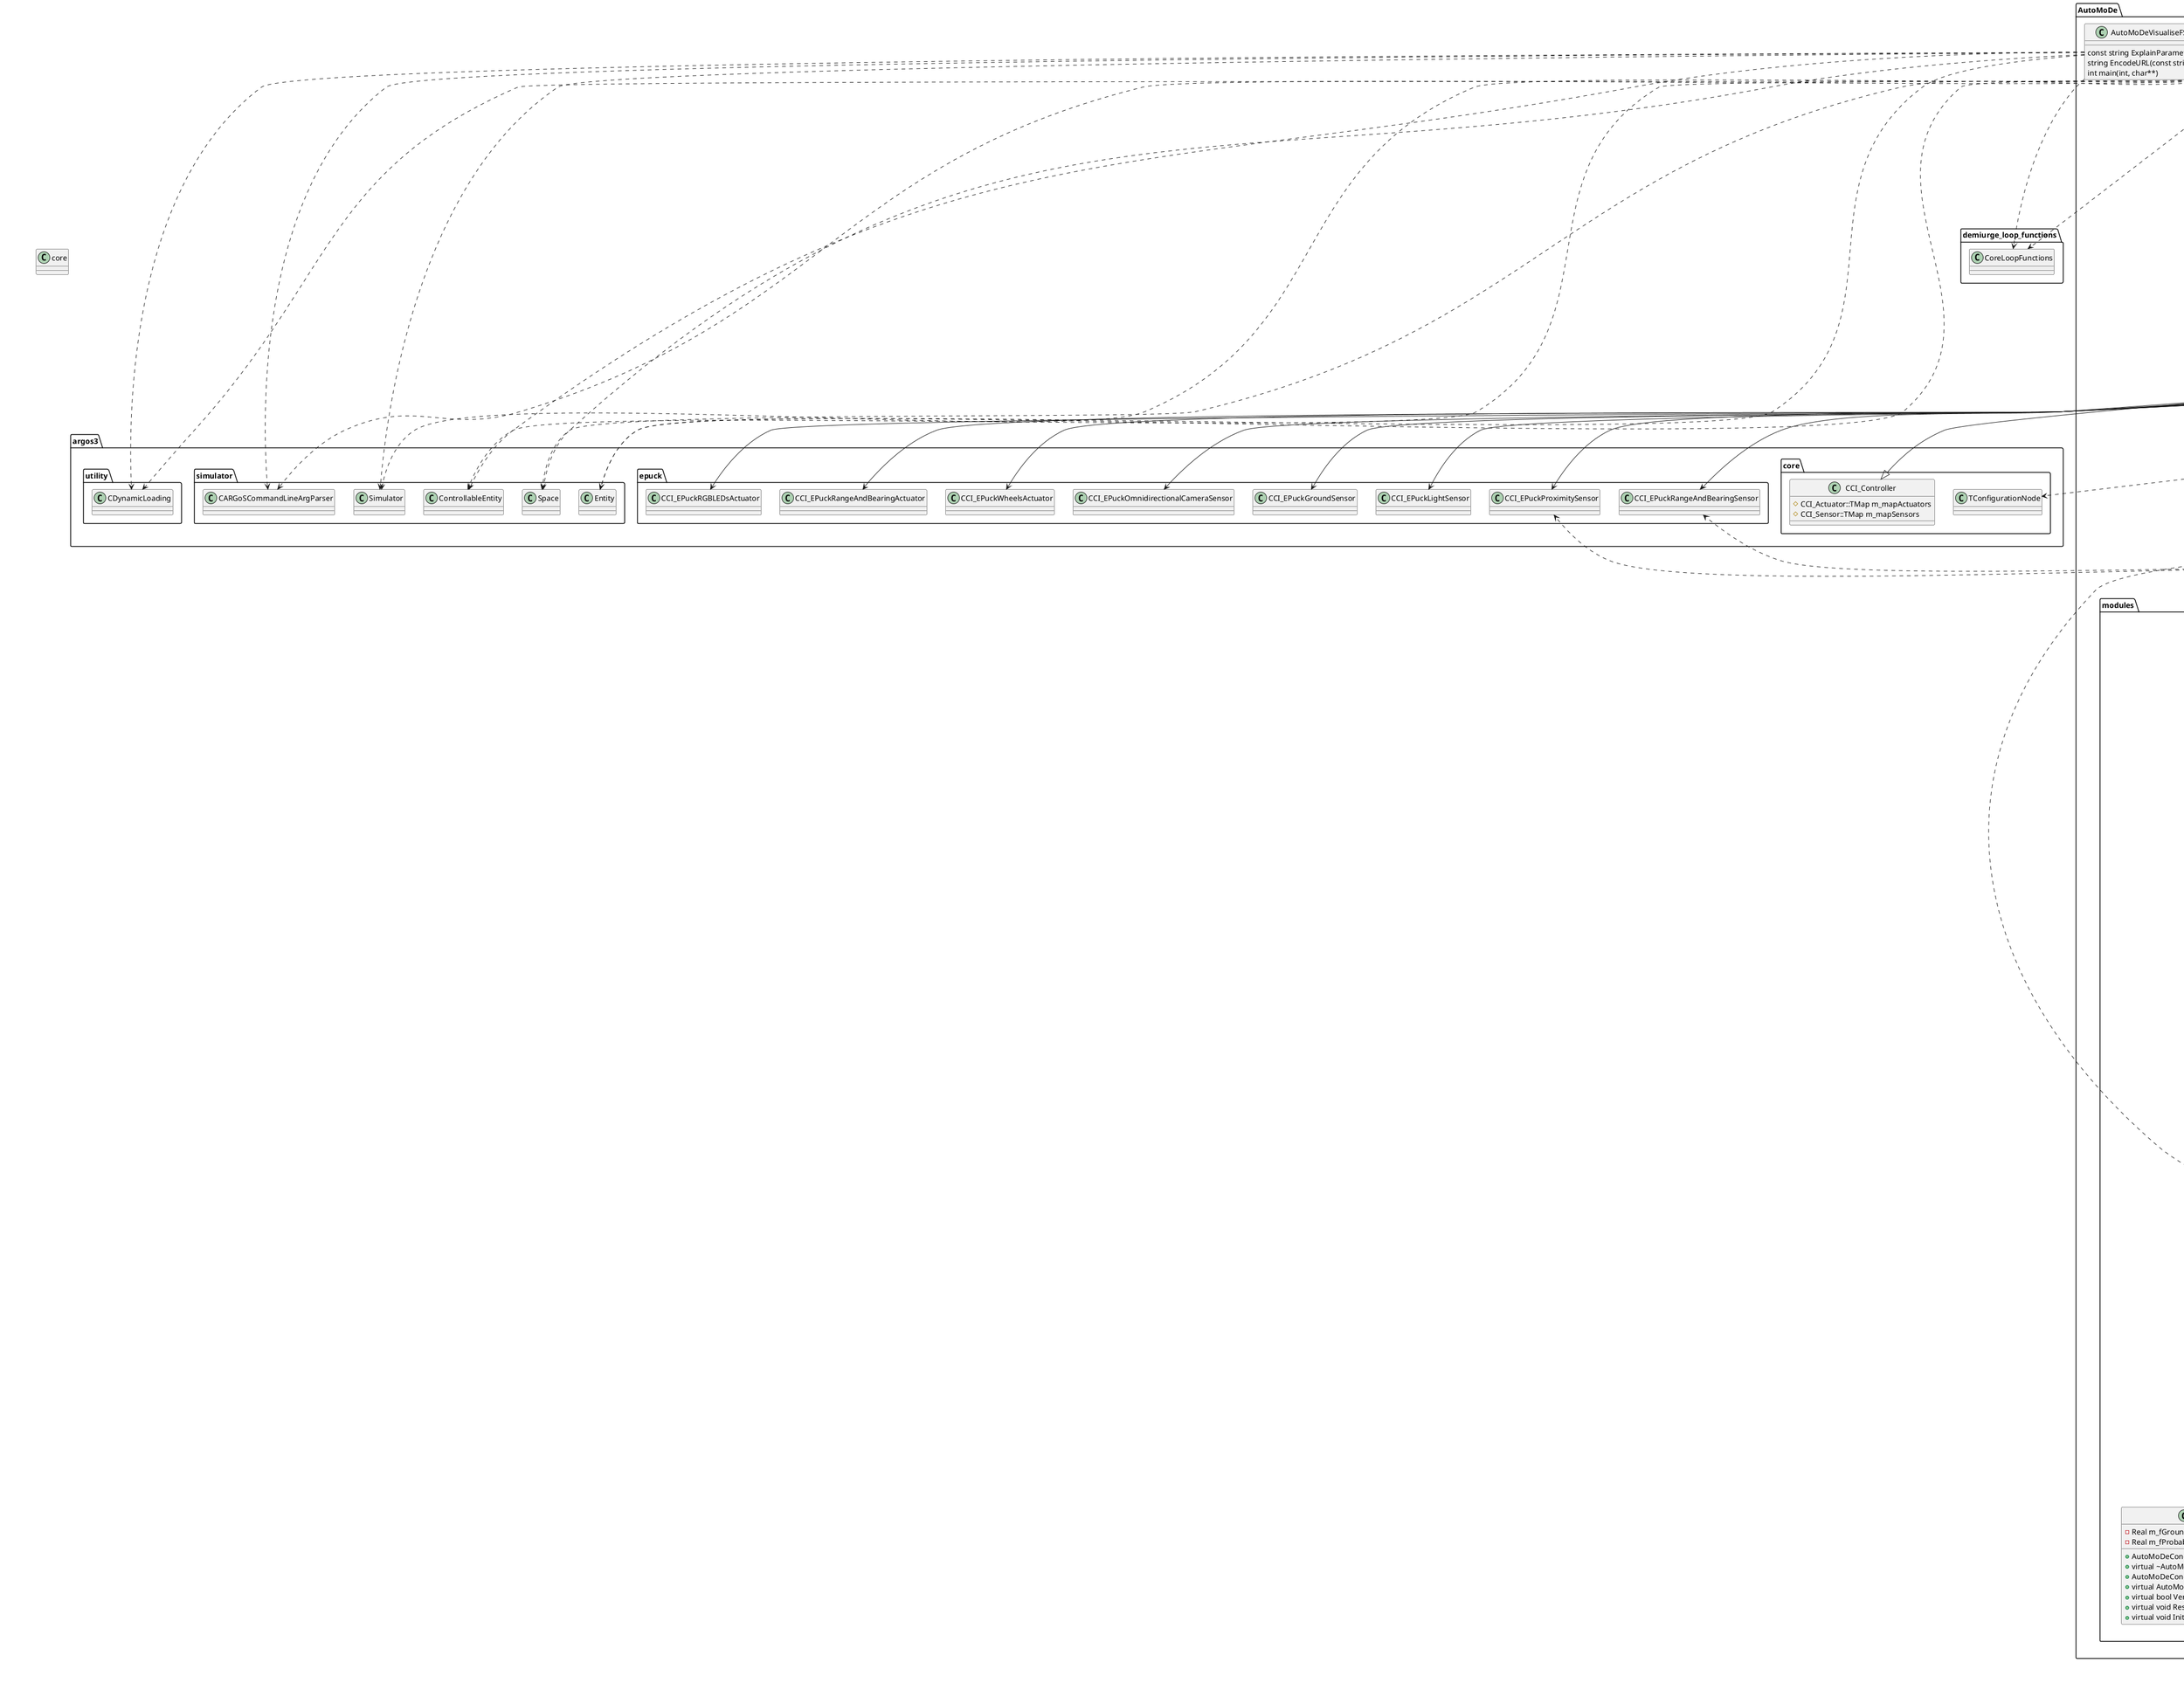 @startuml AutoMoDe

package AutoMoDe {
    package core {
class AutoMoDeController{
    +AutoMoDeController()
    +virtual ~AutoMoDeController()
	+virtual void Init(TConfigurationNode&)
    +virtual void ControlStep()
	+virtual void Reset()
	+virtual void Destroy()
	+void SetFiniteStateMachine(AutoMoDeFiniteStateMachine*)
    +void SetHistoryFlag(bool)
	-void InitializeActuation()
	-AutoMoDeFiniteStateMachine* m_pcFiniteStateMachine
    -EpuckDAO* m_pcRobotState
	-UInt32 m_unTimeStep
    -UInt32 m_unRobotID
    -string m_strFsmConfiguration
    -bool m_bMaintainHistory
	-bool m_bPrintReadableFsm
	-string m_strHistoryFolder
	-AutoMoDeFsmBuilder* m_pcFsmBuilder
	-CCI_EPuckWheelsActuator* m_pcWheelsActuator
	-CCI_EPuckRangeAndBearingActuator* m_pcRabActuator
	-CCI_EPuckRGBLEDsActuator* m_pcLEDsActuator
	-CCI_EPuckProximitySensor* m_pcProximitySensor
	-CCI_EPuckRangeAndBearingSensor* m_pcRabSensor
	-CCI_EPuckLightSensor* m_pcLightSensor
    -CCI_EPuckGroundSensor* m_pcGroundSensor
    -CCI_EPuckOmnidirectionalCameraSensor* m_pcCameraSensor
	-bool m_bFiniteStateMachineGiven
}
class AutoMoDeFiniteStateMachine{
	+AutoMoDeFiniteStateMachine()
	+virtual ~AutoMoDeFiniteStateMachine()
    +AutoMoDeFiniteStateMachine(const AutoMoDeFiniteStateMachine*)
    +void AddCondition(AutoMoDeCondition*)
    +void AddBehaviour(AutoMoDeBehaviour*)
    +void ControlStep()
    +void Init()
    +void Reset()
    +const string GetReadableFormat()			
    +void MaintainHistory()
    +const UInt32& GetCurrentBehaviourIndex() const
    +const UInt32& GetTimeStep() const
    +vector<AutoMoDeBehaviour*> GetBehaviours() const
    +vector<AutoMoDeCondition*> GetConditions() const
    +void SetRobotDAO(EpuckDAO*)
    +void SetHistoryFolder(const string&)
    -vector<AutoMoDeBehaviour*> m_vecBehaviours
    -vector<AutoMoDeCondition*> m_vecConditions
    -AutoMoDeBehaviour* m_pcCurrentBehaviour
    -vector<AutoMoDeCondition*> m_vecCurrentConditions
    -AutoMoDeFsmHistory* m_pcHistory
    -UInt32 m_unCurrentBehaviourIndex
    -bool m_bMaintainHistory
    -string m_strHistoryFolder
    -bool m_bEnteringNewState
    -UInt32 m_unTimeStep
    -map<AutoMoDeCondition*, bool> m_mapConditionsChecked
    -EpuckDAO* m_pcRobotDAO
    -vector<AutoMoDeCondition*> GetOutgoingConditions()
    -const string FillWithInitialState()
    -const string FillWithNonInitialStates()
    -const string FillWithConditions()
    -AutoMoDeFsmHistory* GetHistory() const
    -void ShareRobotDAO()
    -const bool GetMaintainHistoryFlag() const
    -const bool GetEnteringNewStateFlag() const
}
class AutoMoDeFsmBuilder {
    +AutoMoDeFsmBuilder()
    +AutoMoDeFiniteStateMachine* BuildFiniteStateMachine(vector<string>&)
    +AutoMoDeFiniteStateMachine* BuildFiniteStateMachine(const string&)
    +virtual ~AutoMoDeFsmBuilder()
    -void HandleState(AutoMoDeFiniteStateMachine*, vector<string>&)
    -void HandleTransition(vector<string>&, const UInt32&, const UInt32&)
    -const vector<UInt32> GetPossibleDestinationBehaviour(const UInt32&)
    -UInt32 m_unNumberStates
    -AutoMoDeFiniteStateMachine* cFiniteStateMachine
}

class AutoMoDeFsmHistory {
    +AutoMoDeFsmHistory(const string&)
    +AutoMoDeFsmHistory(AutoMoDeFsmHistory*)
    +virtual ~AutoMoDeFsmHistory()
    +void AddTimeStep(UInt32, AutoMoDeBehaviour*, map<AutoMoDeCondition*, bool>)
    +void AddTimeStep(UInt32, AutoMoDeBehaviour*)
    +void OpenFile()
    -string m_strPath
    -ofstream m_ofHistoryFile
    -const string& GetPath() const
}
    }

    package modules {
class AutoMoDeBehaviour{
    #bool m_bLocked
    #bool m_bOperational
    #map<string, Real> m_mapParameters
    #string m_parameterPath
    #string m_strLabel
    #UInt32 m_unIndex
    #UInt32 m_unIdentifier
    #EpuckDAO* m_pcRobotDAO
    +virtual ~AutoMoDeBehaviour()
    {abstract} +virtual void ControlStep()
    {abstract} +virtual void Reset()
    {abstract} +virtual void ResumeStep()
    {abstract} +virtual void Init()
    {abstract} +virtual AutoMoDeBehaviour* Clone()
    +const string GetDOTDescription()
    +void AddParameter(const string&, const Real&)
    +void SetParameterPath(const string&)
    +const Real& GetParameter(const string&)
    +const string GetParameterPath()
    +const map<string, Real> GetParameters()
    +void SetIndex(const UInt32&)
    +const UInt32& GetIndex() const
    +void SetIdentifier(const UInt32&)
    +const UInt32& GetIdentifier() const
    +const string& GetLabel() const
    +const bool IsLocked() const
    +const bool IsOperational() const
    +CVector2 ComputeWheelsVelocityFromVector(CVector2)
    +CVector2 SumProximityReadings(CCI_EPuckProximitySensor::TReadings)
    +virtual void SetRobotDAO(EpuckDAO*)
}

together {
class AutoMoDeBehaviourAntiPhototaxis{
    +AutoMoDeBehaviourAntiPhototaxis()
    +AutoMoDeBehaviourAntiPhototaxis(AutoMoDeBehaviourAntiPhototaxis*)
    +virtual ~AutoMoDeBehaviourAntiPhototaxis()
    +virtual void ControlStep()
    +virtual void Reset()
    +virtual void ResumeStep()
    +virtual void Init()
    +virtual AutoMoDeBehaviourAntiPhototaxis* Clone()
}

class AutoMoDeBehaviourPhototaxis{
    +AutoMoDeBehaviourPhototaxis()
    +AutoMoDeBehaviourPhototaxis(AutoMoDeBehaviourPhototaxis*)
    +virtual ~AutoMoDeBehaviourPhototaxis()
    +virtual void ControlStep()
    +virtual void Reset()
    +virtual void ResumeStep()
    +virtual void Init()
    +virtual AutoMoDeBehaviourPhototaxis* Clone()
}

class AutoMoDeBehaviourStop{
    +AutoMoDeBehaviourStop()
    +AutoMoDeBehaviourStop(AutoMoDeBehaviourStop*)
    +virtual ~AutoMoDeBehaviourStop()
    +virtual void ControlStep()
    +virtual void Reset()
    +virtual void ResumeStep()
    +virtual void Init()
    +virtual AutoMoDeBehaviourStop* Clone()
}

class AutoMoDeBehaviourAttraction{
    +AutoMoDeBehaviourAttraction()
    +AutoMoDeBehaviourAttraction(AutoMoDeBehaviourAttraction*)
    +virtual ~AutoMoDeBehaviourAttraction()
    +virtual void ControlStep()
    +virtual void Reset()
    +virtual void ResumeStep()
    +virtual void Init()
    +virtual AutoMoDeBehaviourAttraction* Clone()
    -UInt8 m_unAttractionParameter
}

class AutoMoDeBehaviourRepulsion{
    +AutoMoDeBehaviourRepulsion()
    +AutoMoDeBehaviourRepulsion(AutoMoDeBehaviourRepulsion*)
    +virtual ~AutoMoDeBehaviourRepulsion()
    +virtual void ControlStep()
    +virtual void Reset()
    +virtual void ResumeStep()
    +virtual void Init()
    +virtual AutoMoDeBehaviourRepulsion* Clone()
    -UInt8 m_unRepulsionParameter
}

class AutoMoDeBehaviourExploration{
    +AutoMoDeBehaviourExploration()
    +AutoMoDeBehaviourExploration(AutoMoDeBehaviourExploration*)
    +virtual ~AutoMoDeBehaviourExploration()
    +virtual void ControlStep()
    +virtual void Reset()
    +virtual void ResumeStep()
    +virtual void Init()
    +virtual AutoMoDeBehaviourExploration* Clone()
    -UInt8 m_unExplorationParameter
}
}

class AutoMoDeCondition {
    #map<string, Real> m_mapParameters
    #UInt32 m_unFromBehaviourIndex
    #UInt32 m_unToBehaviourIndex
    #string m_strLabel
    #UInt32 m_unIndex
    #UInt32 m_unIdentifier
    #EpuckDAO* m_pcRobotDAO
    +virtual ~AutoMoDeCondition()
    {abstract} +virtual bool Verify()
    {abstract} +virtual void Reset()
    {abstract} +virtual void Init()
    +const string GetDOTDescription()
    {abstract} +virtual AutoMoDeCondition* Clone()
    +void SetOriginAndExtremity(const UInt32&, const UInt32&)
    +void SetOrigin(const UInt32&)
    +void SetExtremity(const UInt32&)
    +void SetIndex(const UInt32&)
    +const UInt32& GetIndex() const
    +const UInt32& GetOrigin() const
    +const UInt32& GetExtremity() const
    +void SetIdentifier(const UInt32&)
    +const UInt32& GetIdentifier() const
    +void AddParameter(const string&, const Real&)
    +Real GetParameter(const string&)
    +map<string, Real> GetParameters() const
    +const string& GetLabel() const
    +void SetRobotDAO(EpuckDAO*)
    +bool EvaluateBernoulliProbability(const Real&) const
}

together {
class AutoMoDeConditionBlackFloor {
    +AutoMoDeConditionBlackFloor()
    +virtual ~AutoMoDeConditionBlackFloor()
    +AutoMoDeConditionBlackFloor(AutoMoDeConditionBlackFloor*)
    +virtual AutoMoDeConditionBlackFloor* Clone()
    +virtual bool Verify()
    +virtual void Reset()
    +virtual void Init()
    -Real m_fGroundThreshold
    -Real m_fProbability
}

class AutoMoDeConditionFixedProbability {
    +AutoMoDeConditionFixedProbability()
    +virtual ~AutoMoDeConditionFixedProbability()
    +AutoMoDeConditionFixedProbability(AutoMoDeConditionFixedProbability*)
    +virtual AutoMoDeConditionFixedProbability* Clone()
    +virtual bool Verify()
    +virtual void Reset()
    +virtual void Init()
    -Real m_fProbability
}

class AutoMoDeConditionGrayFloor {
    +AutoMoDeConditionGrayFloor()
    +virtual ~AutoMoDeConditionGrayFloor()
    +AutoMoDeConditionGrayFloor(AutoMoDeConditionGrayFloor*)
    +virtual AutoMoDeConditionGrayFloor* Clone()
    +virtual bool Verify()
    +virtual void Reset()
    +virtual void Init()
    -CRange<Real> m_fGroundThresholdRange
    -Real m_fProbability
}

class AutoMoDeConditionInvertedNeighborsCount {
    +AutoMoDeConditionInvertedNeighborsCount()
    +virtual ~AutoMoDeConditionInvertedNeighborsCount()
    +AutoMoDeConditionInvertedNeighborsCount(AutoMoDeConditionInvertedNeighborsCount*)
    +virtual AutoMoDeConditionInvertedNeighborsCount* Clone()
    +virtual bool Verify()
    +virtual void Reset()
    +virtual void Init()
    -Real m_fParameterEta
    -UInt8 m_unParameterXi
}

class AutoMoDeConditionNeighborsCount {
    +AutoMoDeConditionNeighborsCount()
    +virtual ~AutoMoDeConditionNeighborsCount()
    +AutoMoDeConditionNeighborsCount(AutoMoDeConditionNeighborsCount*)
    +virtual AutoMoDeConditionNeighborsCount* Clone()
    +virtual bool Verify()
    +virtual void Reset()
    +virtual void Init()
    -Real m_fParameterEta
    -UInt8 m_unParameterXi
}

class AutoMoDeConditionWhiteFloor {
    +AutoMoDeConditionWhiteFloor()
    +virtual ~AutoMoDeConditionWhiteFloor()
    +AutoMoDeConditionWhiteFloor(AutoMoDeConditionWhiteFloor*)
    +virtual AutoMoDeConditionWhiteFloor* Clone()
    +virtual bool Verify()
    +virtual void Reset()
    +virtual void Init()
    -Real m_fGroundThreshold
    -Real m_fProbability
}
    }
}

class AutoMoDeMain {
    const string ExplainParameters()
    int main(int, char**)
}

class AutoMoDeVisualiseFSM{
    const string ExplainParameters()
    string EncodeURL(const string&)
    int main(int, char**)
}

}

package argos3 {
    package argos3.core {
    class CCI_Controller{
        #CCI_Actuator::TMap m_mapActuators
        #CCI_Sensor::TMap m_mapSensors
    }
    class TConfigurationNode
    }

    package argos3.epuck {
    class CCI_EPuckWheelsActuator
    class CCI_EPuckRangeAndBearingActuator
    class CCI_EPuckRGBLEDsActuator
    class CCI_EPuckProximitySensor
    class CCI_EPuckRangeAndBearingSensor
    class CCI_EPuckLightSensor
    class CCI_EPuckGroundSensor
    class CCI_EPuckOmnidirectionalCameraSensor
    }

    package argos3.simulator {
    class Simulator
    class Space
    class Entity
    class ControllableEntity
    class CARGoSCommandLineArgParser
    }

    package argos3.utility {
        class CDynamicLoading
    }
}

package demiurge_epuck_dao {
    class EpuckDAO
    class ReferenceModel1Dot2
}

package demiurge_loop_functions {
    class CoreLoopFunctions
}

hide AutoMoDeFsmHistory

core -[hidden]--> modules
AutoMoDeBehaviour -[hidden]--> AutoMoDeCondition

CCI_Controller <|-- AutoMoDeController
AutoMoDeBehaviour <|-- AutoMoDeBehaviourAntiPhototaxis
AutoMoDeBehaviour <|-- AutoMoDeBehaviourPhototaxis
AutoMoDeBehaviour <|-- AutoMoDeBehaviourStop
AutoMoDeBehaviour <|-- AutoMoDeBehaviourExploration
AutoMoDeBehaviour <|-- AutoMoDeBehaviourAttraction
AutoMoDeBehaviour <|-- AutoMoDeBehaviourRepulsion
AutoMoDeCondition <|-- AutoMoDeConditionBlackFloor
AutoMoDeCondition <|-- AutoMoDeConditionFixedProbability
AutoMoDeCondition <|-- AutoMoDeConditionGrayFloor
AutoMoDeCondition <|-- AutoMoDeConditionInvertedNeighborsCount
AutoMoDeCondition <|-- AutoMoDeConditionNeighborsCount
AutoMoDeCondition <|-- AutoMoDeConditionWhiteFloor

EpuckDAO <|-- ReferenceModel1Dot2

AutoMoDeController --> AutoMoDeFiniteStateMachine
AutoMoDeController --> EpuckDAO
AutoMoDeController --> AutoMoDeFsmBuilder
AutoMoDeController --> CCI_EPuckWheelsActuator
AutoMoDeController --> CCI_EPuckRangeAndBearingActuator
AutoMoDeController --> CCI_EPuckRGBLEDsActuator
AutoMoDeController --> CCI_EPuckProximitySensor
AutoMoDeController --> CCI_EPuckRangeAndBearingSensor
AutoMoDeController --> CCI_EPuckLightSensor
AutoMoDeController --> CCI_EPuckGroundSensor
AutoMoDeController --> CCI_EPuckOmnidirectionalCameraSensor

AutoMoDeFiniteStateMachine o--> AutoMoDeBehaviour
AutoMoDeFiniteStateMachine o--> AutoMoDeCondition
AutoMoDeFiniteStateMachine --> AutoMoDeFsmHistory

AutoMoDeFsmBuilder --> AutoMoDeFiniteStateMachine

AutoMoDeBehaviour --> EpuckDAO

AutoMoDeCondition --> EpuckDAO

AutoMoDeController ..> TConfigurationNode
AutoMoDeController ..> ReferenceModel1Dot2

AutoMoDeFsmBuilder ..> AutoMoDeBehaviour
AutoMoDeFsmBuilder ..> AutoMoDeBehaviourAntiPhototaxis
AutoMoDeFsmBuilder ..> AutoMoDeBehaviourPhototaxis
AutoMoDeFsmBuilder ..> AutoMoDeBehaviourStop
AutoMoDeFsmBuilder ..> AutoMoDeBehaviourExploration
AutoMoDeFsmBuilder ..> AutoMoDeBehaviourAttraction
AutoMoDeFsmBuilder ..> AutoMoDeBehaviourRepulsion
AutoMoDeFsmBuilder ..> AutoMoDeCondition
AutoMoDeFsmBuilder ..> AutoMoDeConditionBlackFloor
AutoMoDeFsmBuilder ..> AutoMoDeConditionFixedProbability
AutoMoDeFsmBuilder ..> AutoMoDeConditionGrayFloor
AutoMoDeFsmBuilder ..> AutoMoDeConditionInvertedNeighborsCount
AutoMoDeFsmBuilder ..> AutoMoDeConditionNeighborsCount
AutoMoDeFsmBuilder ..> AutoMoDeConditionWhiteFloor

AutoMoDeBehaviour ..> CCI_EPuckProximitySensor
AutoMoDeBehaviour ..> CCI_EPuckRangeAndBearingSensor

AutoMoDeMain ..> Simulator
AutoMoDeMain ..> Space
AutoMoDeMain ..> Entity
AutoMoDeMain ..> ControllableEntity
AutoMoDeMain ..> CARGoSCommandLineArgParser
AutoMoDeMain ..> CoreLoopFunctions
AutoMoDeMain ..> CDynamicLoading
AutoMoDeMain ..> AutoMoDeFsmBuilder
AutoMoDeMain ..> AutoMoDeFiniteStateMachine
AutoMoDeMain ..> AutoMoDeController

AutoMoDeVisualiseFSM ..> Simulator
AutoMoDeVisualiseFSM ..> Space
AutoMoDeVisualiseFSM ..> Entity
AutoMoDeVisualiseFSM ..> ControllableEntity
AutoMoDeVisualiseFSM ..> CARGoSCommandLineArgParser
AutoMoDeVisualiseFSM ..> CoreLoopFunctions
AutoMoDeVisualiseFSM ..> CDynamicLoading
AutoMoDeVisualiseFSM ..> AutoMoDeFsmBuilder
AutoMoDeVisualiseFSM ..> AutoMoDeFiniteStateMachine
AutoMoDeVisualiseFSM ..> AutoMoDeController
@enduml